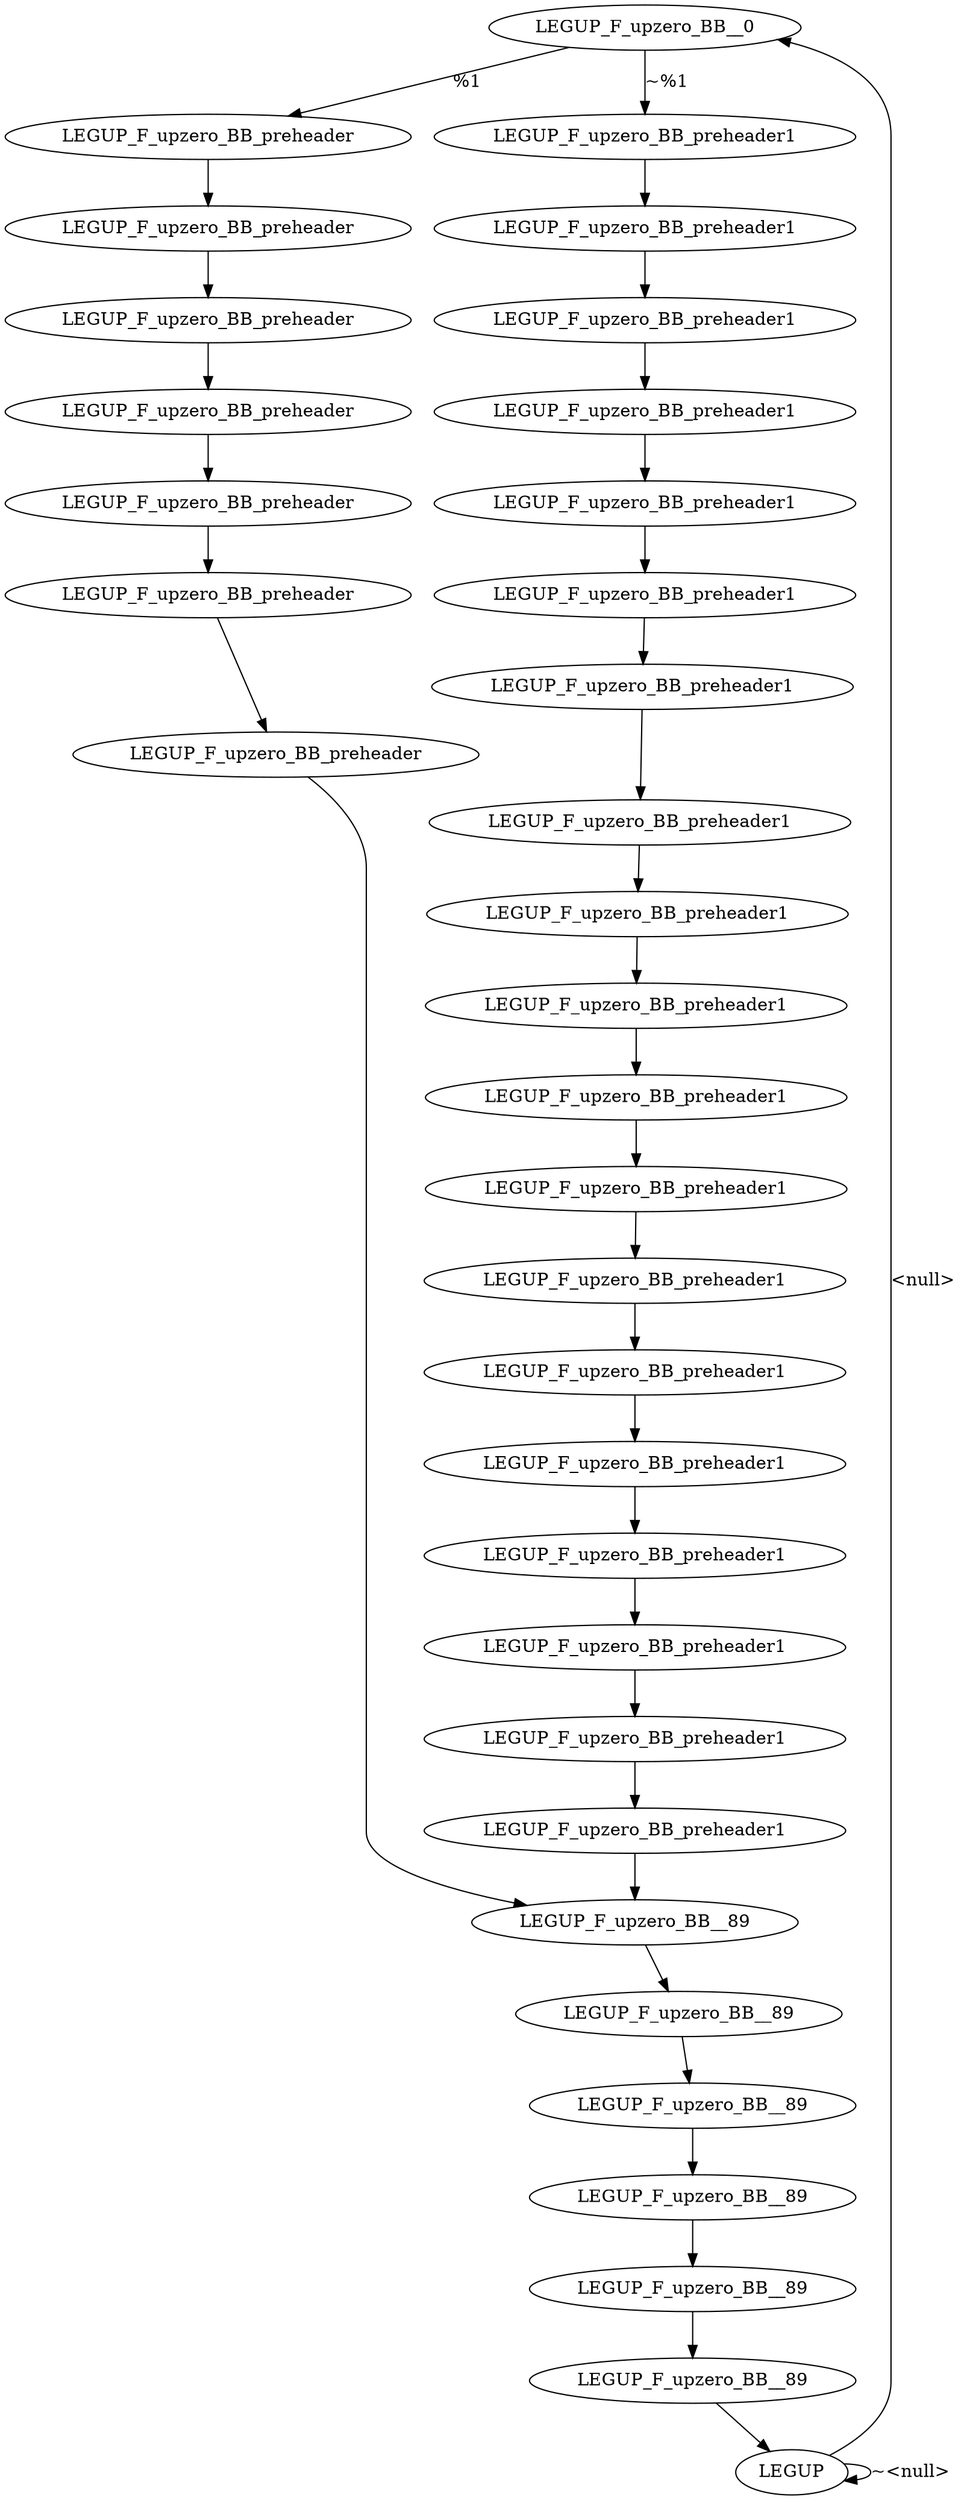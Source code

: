 digraph {
Node0x3ae77c0[label="LEGUP_F_upzero_BB__0"];
Node0x3ae7620[label="LEGUP"];
Node0x3ae7620 -> Node0x3ae77c0[label="<null>"];
Node0x3ae7620 -> Node0x3ae7620[label="~<null>"];
Node0x3ad80b0[label="LEGUP_F_upzero_BB_preheader"];
Node0x3ae77c0 -> Node0x3ad80b0[label="%1"];
Node0x3ae7890[label="LEGUP_F_upzero_BB_preheader1"];
Node0x3ae77c0 -> Node0x3ae7890[label="~%1"];
Node0x3ae7960[label="LEGUP_F_upzero_BB_preheader1"];
Node0x3ae7890 -> Node0x3ae7960;
Node0x3ae4a60[label="LEGUP_F_upzero_BB_preheader1"];
Node0x3ae7960 -> Node0x3ae4a60;
Node0x3ae4b30[label="LEGUP_F_upzero_BB_preheader1"];
Node0x3ae4a60 -> Node0x3ae4b30;
Node0x3ae4c00[label="LEGUP_F_upzero_BB_preheader1"];
Node0x3ae4b30 -> Node0x3ae4c00;
Node0x3ae4cd0[label="LEGUP_F_upzero_BB_preheader1"];
Node0x3ae4c00 -> Node0x3ae4cd0;
Node0x3ae4de0[label="LEGUP_F_upzero_BB_preheader1"];
Node0x3ae4cd0 -> Node0x3ae4de0;
Node0x3ae4ef0[label="LEGUP_F_upzero_BB_preheader1"];
Node0x3ae4de0 -> Node0x3ae4ef0;
Node0x3ae5000[label="LEGUP_F_upzero_BB_preheader1"];
Node0x3ae4ef0 -> Node0x3ae5000;
Node0x3ae5110[label="LEGUP_F_upzero_BB_preheader1"];
Node0x3ae5000 -> Node0x3ae5110;
Node0x3ae5220[label="LEGUP_F_upzero_BB_preheader1"];
Node0x3ae5110 -> Node0x3ae5220;
Node0x3ae5330[label="LEGUP_F_upzero_BB_preheader1"];
Node0x3ae5220 -> Node0x3ae5330;
Node0x3ae5440[label="LEGUP_F_upzero_BB_preheader1"];
Node0x3ae5330 -> Node0x3ae5440;
Node0x3ae5550[label="LEGUP_F_upzero_BB_preheader1"];
Node0x3ae5440 -> Node0x3ae5550;
Node0x3ae5660[label="LEGUP_F_upzero_BB_preheader1"];
Node0x3ae5550 -> Node0x3ae5660;
Node0x3ae5770[label="LEGUP_F_upzero_BB_preheader1"];
Node0x3ae5660 -> Node0x3ae5770;
Node0x3ae5880[label="LEGUP_F_upzero_BB_preheader1"];
Node0x3ae5770 -> Node0x3ae5880;
Node0x3ae5990[label="LEGUP_F_upzero_BB_preheader1"];
Node0x3ae5880 -> Node0x3ae5990;
Node0x3ad7fe0[label="LEGUP_F_upzero_BB_preheader1"];
Node0x3ae5990 -> Node0x3ad7fe0;
Node0x3ad8820[label="LEGUP_F_upzero_BB__89"];
Node0x3ad7fe0 -> Node0x3ad8820;
Node0x3ad81c0[label="LEGUP_F_upzero_BB_preheader"];
Node0x3ad80b0 -> Node0x3ad81c0;
Node0x3ad82d0[label="LEGUP_F_upzero_BB_preheader"];
Node0x3ad81c0 -> Node0x3ad82d0;
Node0x3ad83e0[label="LEGUP_F_upzero_BB_preheader"];
Node0x3ad82d0 -> Node0x3ad83e0;
Node0x3ad84f0[label="LEGUP_F_upzero_BB_preheader"];
Node0x3ad83e0 -> Node0x3ad84f0;
Node0x3ad8600[label="LEGUP_F_upzero_BB_preheader"];
Node0x3ad84f0 -> Node0x3ad8600;
Node0x3ad8710[label="LEGUP_F_upzero_BB_preheader"];
Node0x3ad8600 -> Node0x3ad8710;
Node0x3ad8710 -> Node0x3ad8820;
Node0x3ad8930[label="LEGUP_F_upzero_BB__89"];
Node0x3ad8820 -> Node0x3ad8930;
Node0x3ad8a40[label="LEGUP_F_upzero_BB__89"];
Node0x3ad8930 -> Node0x3ad8a40;
Node0x3ad8b50[label="LEGUP_F_upzero_BB__89"];
Node0x3ad8a40 -> Node0x3ad8b50;
Node0x3ad8c60[label="LEGUP_F_upzero_BB__89"];
Node0x3ad8b50 -> Node0x3ad8c60;
Node0x3ad8d70[label="LEGUP_F_upzero_BB__89"];
Node0x3ad8c60 -> Node0x3ad8d70;
Node0x3ad8d70 -> Node0x3ae7620;
}
